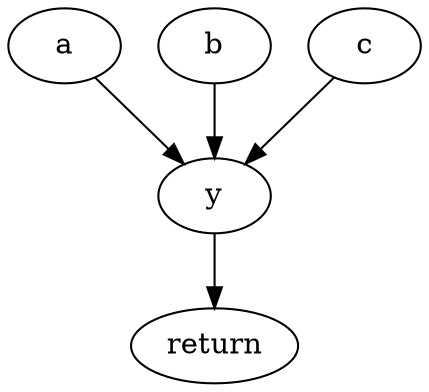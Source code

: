 digraph flowExample {
    a -> y;
    b -> y;
    c -> y;
    y -> return;
    { rank=same; return }
    { rank=same; a;b;c }
}

